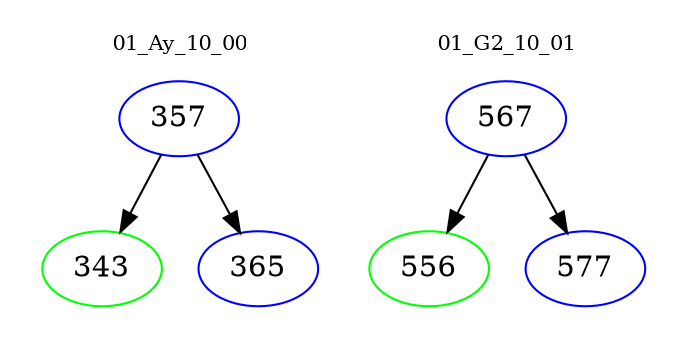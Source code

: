 digraph{
subgraph cluster_0 {
color = white
label = "01_Ay_10_00";
fontsize=10;
T0_357 [label="357", color="blue"]
T0_357 -> T0_343 [color="black"]
T0_343 [label="343", color="green"]
T0_357 -> T0_365 [color="black"]
T0_365 [label="365", color="blue"]
}
subgraph cluster_1 {
color = white
label = "01_G2_10_01";
fontsize=10;
T1_567 [label="567", color="blue"]
T1_567 -> T1_556 [color="black"]
T1_556 [label="556", color="green"]
T1_567 -> T1_577 [color="black"]
T1_577 [label="577", color="blue"]
}
}
